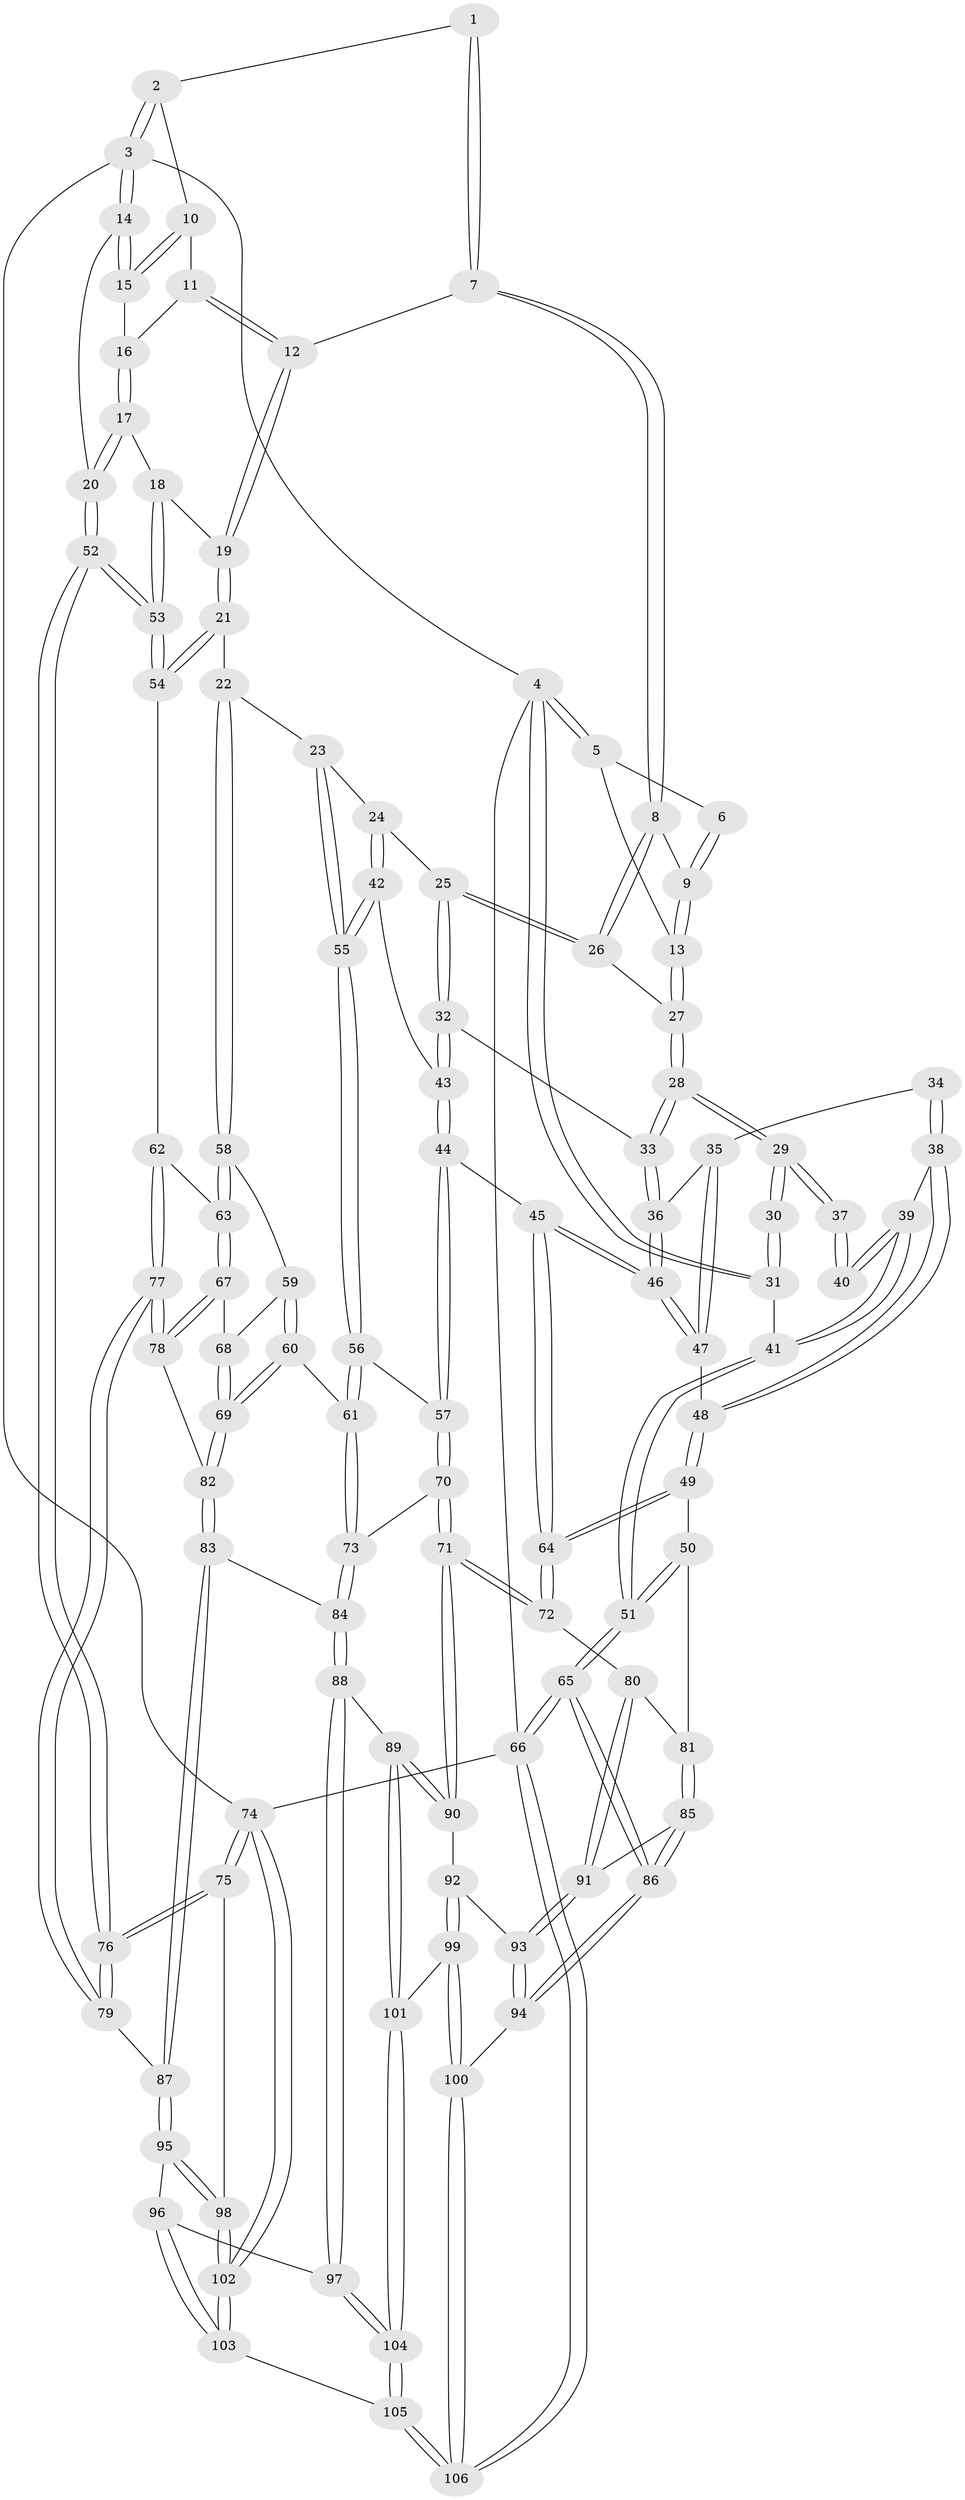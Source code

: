 // coarse degree distribution, {3: 0.16666666666666666, 4: 0.3787878787878788, 8: 0.015151515151515152, 6: 0.09090909090909091, 5: 0.3484848484848485}
// Generated by graph-tools (version 1.1) at 2025/42/03/06/25 10:42:34]
// undirected, 106 vertices, 262 edges
graph export_dot {
graph [start="1"]
  node [color=gray90,style=filled];
  1 [pos="+0.4771605516357494+0"];
  2 [pos="+0.7605536048633205+0"];
  3 [pos="+1+0"];
  4 [pos="+0+0"];
  5 [pos="+0.21624071318142052+0"];
  6 [pos="+0.41256016042185145+0"];
  7 [pos="+0.5776818307797872+0.13723594055824245"];
  8 [pos="+0.5698507629260976+0.14119642279176955"];
  9 [pos="+0.448047552597883+0.05762320341598437"];
  10 [pos="+0.751563345099064+0"];
  11 [pos="+0.6693780984078629+0.07430213337719993"];
  12 [pos="+0.6266774854946213+0.13380708682179"];
  13 [pos="+0.2908709954796797+0.15197785512910547"];
  14 [pos="+1+0"];
  15 [pos="+0.8728959199637749+0.11780758452297596"];
  16 [pos="+0.8695382086886964+0.14333667105079959"];
  17 [pos="+0.8689200828861329+0.21780148962656076"];
  18 [pos="+0.814643807243004+0.2695320580794949"];
  19 [pos="+0.7831935046554548+0.28785179423896945"];
  20 [pos="+1+0.24948894153839848"];
  21 [pos="+0.7810752961343543+0.29311487061849995"];
  22 [pos="+0.7724808781253572+0.3069112287449137"];
  23 [pos="+0.7663331459165561+0.3082969511536836"];
  24 [pos="+0.543670248773014+0.2967583371242307"];
  25 [pos="+0.5175475787496825+0.2674938691986992"];
  26 [pos="+0.5274173748556834+0.18895462864937054"];
  27 [pos="+0.2899665066407042+0.16093344266645218"];
  28 [pos="+0.26821425813335215+0.1970561206063129"];
  29 [pos="+0.2661008300495202+0.19711511946019625"];
  30 [pos="+0.15718746712075707+0.15428508919028672"];
  31 [pos="+0+0"];
  32 [pos="+0.44466402263793353+0.3184864686791879"];
  33 [pos="+0.27648604329558707+0.22635012371596092"];
  34 [pos="+0.13233667741904656+0.31623271262481334"];
  35 [pos="+0.18339285327239563+0.3538732911929873"];
  36 [pos="+0.27034705764022277+0.2839892753257815"];
  37 [pos="+0.12695830516572007+0.26470395239924954"];
  38 [pos="+0.10705663027197929+0.365482961091545"];
  39 [pos="+0+0.2650286508676155"];
  40 [pos="+0.03413871404521966+0.26342518503355583"];
  41 [pos="+0+0.22356134985834697"];
  42 [pos="+0.573464095075582+0.39424270301087244"];
  43 [pos="+0.4332753162965509+0.38228650806967135"];
  44 [pos="+0.3914107128558555+0.45954278933311526"];
  45 [pos="+0.32276900878801285+0.4600705874516264"];
  46 [pos="+0.315722043552076+0.44774394886018215"];
  47 [pos="+0.15906047551105032+0.39696329597756197"];
  48 [pos="+0.12568307745021207+0.41524398083129266"];
  49 [pos="+0.09277407245356281+0.477873638260222"];
  50 [pos="+0.07190289690409524+0.4885901986550853"];
  51 [pos="+0+0.4651940154748222"];
  52 [pos="+1+0.4950478343226982"];
  53 [pos="+1+0.48329311107774703"];
  54 [pos="+0.9688076395810558+0.48272939378037616"];
  55 [pos="+0.574782571903764+0.39604398943989744"];
  56 [pos="+0.5754212069311851+0.4285008238248927"];
  57 [pos="+0.4173577606283471+0.47992074879890695"];
  58 [pos="+0.7600627523705583+0.43890940266319345"];
  59 [pos="+0.7329772887225511+0.46089643993651946"];
  60 [pos="+0.6464378364432436+0.5020906997352244"];
  61 [pos="+0.6241435633000738+0.5069829661848365"];
  62 [pos="+0.864478489995498+0.5121649386728142"];
  63 [pos="+0.8323579283145439+0.5032484508922539"];
  64 [pos="+0.2713755166594273+0.5251944769573399"];
  65 [pos="+0+0.9075619688144319"];
  66 [pos="+0+1"];
  67 [pos="+0.7866028307437709+0.5983002243815196"];
  68 [pos="+0.7395538681101101+0.5296718504495126"];
  69 [pos="+0.7319137339811977+0.6106767028066553"];
  70 [pos="+0.47066923653438886+0.5666387631480622"];
  71 [pos="+0.3851045243646789+0.7154351883578571"];
  72 [pos="+0.2668492795686032+0.578729959167149"];
  73 [pos="+0.5792100395464429+0.5772888875393604"];
  74 [pos="+1+1"];
  75 [pos="+1+0.9461086773546833"];
  76 [pos="+1+0.6351861300809571"];
  77 [pos="+0.8938485057726765+0.703326909649372"];
  78 [pos="+0.7847352828241183+0.6042876381513227"];
  79 [pos="+0.8941592501843681+0.7038944632099529"];
  80 [pos="+0.1925621212793624+0.6333383424015183"];
  81 [pos="+0.10601128066458188+0.5894899725776815"];
  82 [pos="+0.7333430520677613+0.6150074344367679"];
  83 [pos="+0.6818335319687306+0.6812725975655743"];
  84 [pos="+0.629447574320537+0.6997955732412499"];
  85 [pos="+0.05722770818065197+0.661332986783032"];
  86 [pos="+0+0.9042983051757311"];
  87 [pos="+0.8693673461955399+0.735037456662881"];
  88 [pos="+0.5855646687340751+0.8090783831753833"];
  89 [pos="+0.5575154644939662+0.803263478221245"];
  90 [pos="+0.38896527580644474+0.7560835727302966"];
  91 [pos="+0.18054002681535586+0.6861745760174387"];
  92 [pos="+0.3691005803813944+0.7731908888758426"];
  93 [pos="+0.1851528141996596+0.7498322611491758"];
  94 [pos="+0.09848430170180246+0.8276619693654683"];
  95 [pos="+0.8459130074962213+0.826495918461331"];
  96 [pos="+0.7557004241742592+0.8571935171333724"];
  97 [pos="+0.5922597744595047+0.8208579651908433"];
  98 [pos="+0.887817319509762+0.8756053214812138"];
  99 [pos="+0.3229577729911013+0.9089722289006961"];
  100 [pos="+0.28840893633526754+0.9470509937419761"];
  101 [pos="+0.41467699420250403+0.9426275587495269"];
  102 [pos="+0.846327695800685+1"];
  103 [pos="+0.7577785082453291+1"];
  104 [pos="+0.56564131425687+1"];
  105 [pos="+0.5894875159072791+1"];
  106 [pos="+0.23146851072763236+1"];
  1 -- 2;
  1 -- 7;
  1 -- 7;
  2 -- 3;
  2 -- 3;
  2 -- 10;
  3 -- 4;
  3 -- 14;
  3 -- 14;
  3 -- 74;
  4 -- 5;
  4 -- 5;
  4 -- 31;
  4 -- 31;
  4 -- 66;
  5 -- 6;
  5 -- 13;
  6 -- 9;
  6 -- 9;
  7 -- 8;
  7 -- 8;
  7 -- 12;
  8 -- 9;
  8 -- 26;
  8 -- 26;
  9 -- 13;
  9 -- 13;
  10 -- 11;
  10 -- 15;
  10 -- 15;
  11 -- 12;
  11 -- 12;
  11 -- 16;
  12 -- 19;
  12 -- 19;
  13 -- 27;
  13 -- 27;
  14 -- 15;
  14 -- 15;
  14 -- 20;
  15 -- 16;
  16 -- 17;
  16 -- 17;
  17 -- 18;
  17 -- 20;
  17 -- 20;
  18 -- 19;
  18 -- 53;
  18 -- 53;
  19 -- 21;
  19 -- 21;
  20 -- 52;
  20 -- 52;
  21 -- 22;
  21 -- 54;
  21 -- 54;
  22 -- 23;
  22 -- 58;
  22 -- 58;
  23 -- 24;
  23 -- 55;
  23 -- 55;
  24 -- 25;
  24 -- 42;
  24 -- 42;
  25 -- 26;
  25 -- 26;
  25 -- 32;
  25 -- 32;
  26 -- 27;
  27 -- 28;
  27 -- 28;
  28 -- 29;
  28 -- 29;
  28 -- 33;
  28 -- 33;
  29 -- 30;
  29 -- 30;
  29 -- 37;
  29 -- 37;
  30 -- 31;
  30 -- 31;
  31 -- 41;
  32 -- 33;
  32 -- 43;
  32 -- 43;
  33 -- 36;
  33 -- 36;
  34 -- 35;
  34 -- 38;
  34 -- 38;
  35 -- 36;
  35 -- 47;
  35 -- 47;
  36 -- 46;
  36 -- 46;
  37 -- 40;
  37 -- 40;
  38 -- 39;
  38 -- 48;
  38 -- 48;
  39 -- 40;
  39 -- 40;
  39 -- 41;
  39 -- 41;
  41 -- 51;
  41 -- 51;
  42 -- 43;
  42 -- 55;
  42 -- 55;
  43 -- 44;
  43 -- 44;
  44 -- 45;
  44 -- 57;
  44 -- 57;
  45 -- 46;
  45 -- 46;
  45 -- 64;
  45 -- 64;
  46 -- 47;
  46 -- 47;
  47 -- 48;
  48 -- 49;
  48 -- 49;
  49 -- 50;
  49 -- 64;
  49 -- 64;
  50 -- 51;
  50 -- 51;
  50 -- 81;
  51 -- 65;
  51 -- 65;
  52 -- 53;
  52 -- 53;
  52 -- 76;
  52 -- 76;
  53 -- 54;
  53 -- 54;
  54 -- 62;
  55 -- 56;
  55 -- 56;
  56 -- 57;
  56 -- 61;
  56 -- 61;
  57 -- 70;
  57 -- 70;
  58 -- 59;
  58 -- 63;
  58 -- 63;
  59 -- 60;
  59 -- 60;
  59 -- 68;
  60 -- 61;
  60 -- 69;
  60 -- 69;
  61 -- 73;
  61 -- 73;
  62 -- 63;
  62 -- 77;
  62 -- 77;
  63 -- 67;
  63 -- 67;
  64 -- 72;
  64 -- 72;
  65 -- 66;
  65 -- 66;
  65 -- 86;
  65 -- 86;
  66 -- 106;
  66 -- 106;
  66 -- 74;
  67 -- 68;
  67 -- 78;
  67 -- 78;
  68 -- 69;
  68 -- 69;
  69 -- 82;
  69 -- 82;
  70 -- 71;
  70 -- 71;
  70 -- 73;
  71 -- 72;
  71 -- 72;
  71 -- 90;
  71 -- 90;
  72 -- 80;
  73 -- 84;
  73 -- 84;
  74 -- 75;
  74 -- 75;
  74 -- 102;
  74 -- 102;
  75 -- 76;
  75 -- 76;
  75 -- 98;
  76 -- 79;
  76 -- 79;
  77 -- 78;
  77 -- 78;
  77 -- 79;
  77 -- 79;
  78 -- 82;
  79 -- 87;
  80 -- 81;
  80 -- 91;
  80 -- 91;
  81 -- 85;
  81 -- 85;
  82 -- 83;
  82 -- 83;
  83 -- 84;
  83 -- 87;
  83 -- 87;
  84 -- 88;
  84 -- 88;
  85 -- 86;
  85 -- 86;
  85 -- 91;
  86 -- 94;
  86 -- 94;
  87 -- 95;
  87 -- 95;
  88 -- 89;
  88 -- 97;
  88 -- 97;
  89 -- 90;
  89 -- 90;
  89 -- 101;
  89 -- 101;
  90 -- 92;
  91 -- 93;
  91 -- 93;
  92 -- 93;
  92 -- 99;
  92 -- 99;
  93 -- 94;
  93 -- 94;
  94 -- 100;
  95 -- 96;
  95 -- 98;
  95 -- 98;
  96 -- 97;
  96 -- 103;
  96 -- 103;
  97 -- 104;
  97 -- 104;
  98 -- 102;
  98 -- 102;
  99 -- 100;
  99 -- 100;
  99 -- 101;
  100 -- 106;
  100 -- 106;
  101 -- 104;
  101 -- 104;
  102 -- 103;
  102 -- 103;
  103 -- 105;
  104 -- 105;
  104 -- 105;
  105 -- 106;
  105 -- 106;
}
